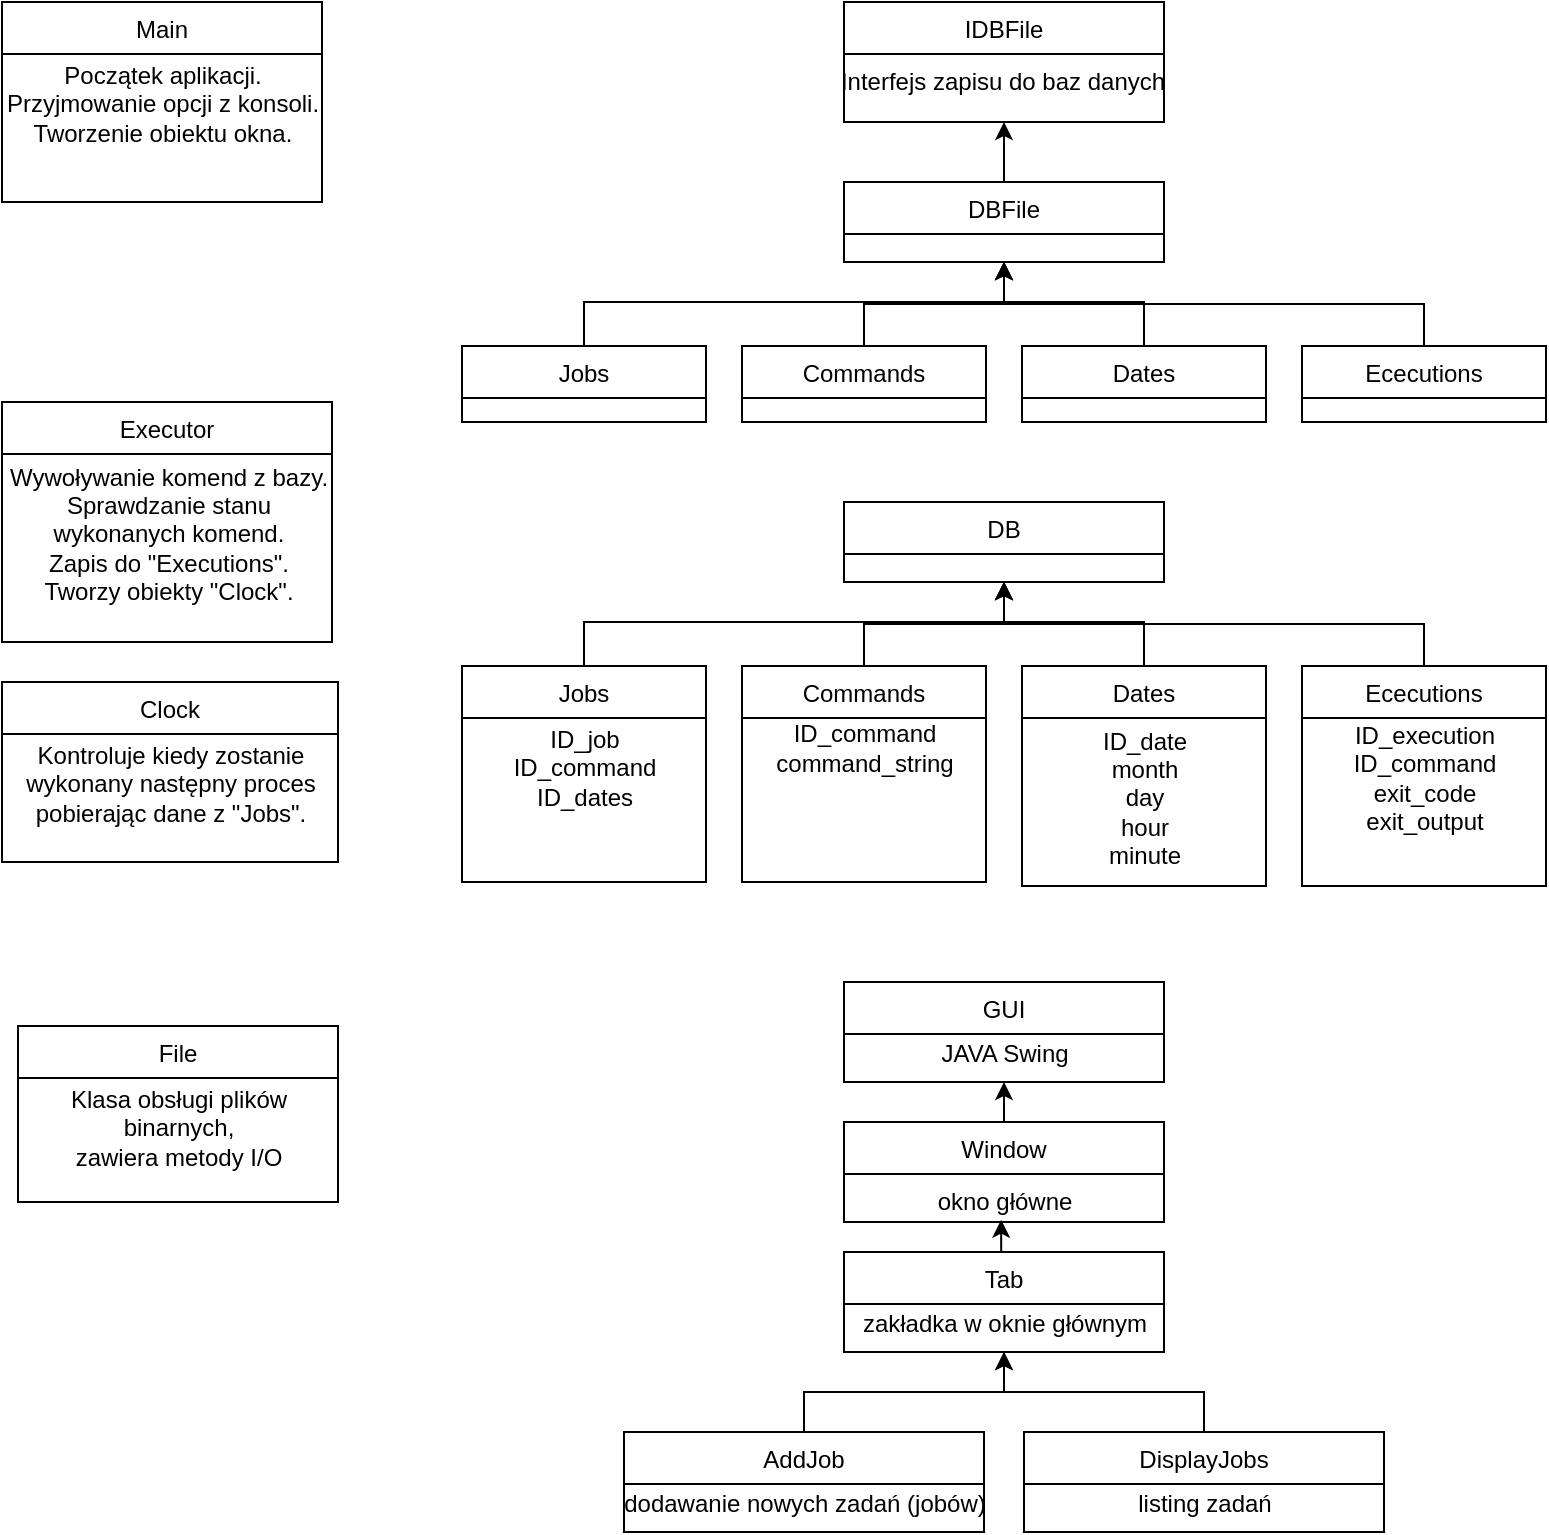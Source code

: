 <mxfile version="15.9.1" type="device"><diagram id="C5RBs43oDa-KdzZeNtuy" name="Page-1"><mxGraphModel dx="1107" dy="779" grid="1" gridSize="10" guides="1" tooltips="1" connect="1" arrows="1" fold="1" page="1" pageScale="1" pageWidth="827" pageHeight="1169" math="0" shadow="0"><root><mxCell id="WIyWlLk6GJQsqaUBKTNV-0"/><mxCell id="WIyWlLk6GJQsqaUBKTNV-1" parent="WIyWlLk6GJQsqaUBKTNV-0"/><mxCell id="zkfFHV4jXpPFQw0GAbJ--0" value="GUI" style="swimlane;fontStyle=0;align=center;verticalAlign=top;childLayout=stackLayout;horizontal=1;startSize=26;horizontalStack=0;resizeParent=1;resizeLast=0;collapsible=1;marginBottom=0;rounded=0;shadow=0;strokeWidth=1;" parent="WIyWlLk6GJQsqaUBKTNV-1" vertex="1"><mxGeometry x="451" y="570" width="160" height="50" as="geometry"><mxRectangle x="230" y="140" width="160" height="26" as="alternateBounds"/></mxGeometry></mxCell><mxCell id="8JxUVyMsm88YXTUVoARi-12" value="JAVA Swing" style="text;html=1;align=center;verticalAlign=middle;resizable=0;points=[];autosize=1;strokeColor=none;fillColor=none;" vertex="1" parent="zkfFHV4jXpPFQw0GAbJ--0"><mxGeometry y="26" width="160" height="20" as="geometry"/></mxCell><mxCell id="zkfFHV4jXpPFQw0GAbJ--6" value="Executor" style="swimlane;fontStyle=0;align=center;verticalAlign=top;childLayout=stackLayout;horizontal=1;startSize=26;horizontalStack=0;resizeParent=1;resizeLast=0;collapsible=1;marginBottom=0;rounded=0;shadow=0;strokeWidth=1;" parent="WIyWlLk6GJQsqaUBKTNV-1" vertex="1"><mxGeometry x="30" y="280" width="165" height="120" as="geometry"><mxRectangle x="130" y="380" width="160" height="26" as="alternateBounds"/></mxGeometry></mxCell><mxCell id="vduTKrD8nLhZUkozWt2Y-8" value="Wywoływanie komend z bazy.&lt;br&gt;Sprawdzanie stanu &lt;br&gt;wykonanych komend.&lt;br&gt;Zapis do &quot;Executions&quot;.&lt;br&gt;Tworzy obiekty &quot;Clock&quot;." style="text;html=1;align=center;verticalAlign=middle;resizable=0;points=[];autosize=1;strokeColor=none;fillColor=none;" parent="zkfFHV4jXpPFQw0GAbJ--6" vertex="1"><mxGeometry y="26" width="165" height="80" as="geometry"/></mxCell><mxCell id="zkfFHV4jXpPFQw0GAbJ--13" value="Main" style="swimlane;fontStyle=0;align=center;verticalAlign=top;childLayout=stackLayout;horizontal=1;startSize=26;horizontalStack=0;resizeParent=1;resizeLast=0;collapsible=1;marginBottom=0;rounded=0;shadow=0;strokeWidth=1;" parent="WIyWlLk6GJQsqaUBKTNV-1" vertex="1"><mxGeometry x="30" y="80" width="160" height="100" as="geometry"><mxRectangle x="340" y="380" width="170" height="26" as="alternateBounds"/></mxGeometry></mxCell><mxCell id="vduTKrD8nLhZUkozWt2Y-7" value="Początek aplikacji.&lt;br&gt;Przyjmowanie opcji z konsoli.&lt;br&gt;Tworzenie obiektu okna." style="text;html=1;align=center;verticalAlign=middle;resizable=0;points=[];autosize=1;strokeColor=none;fillColor=none;" parent="zkfFHV4jXpPFQw0GAbJ--13" vertex="1"><mxGeometry y="26" width="160" height="50" as="geometry"/></mxCell><mxCell id="zkfFHV4jXpPFQw0GAbJ--17" value="DB" style="swimlane;fontStyle=0;align=center;verticalAlign=top;childLayout=stackLayout;horizontal=1;startSize=26;horizontalStack=0;resizeParent=1;resizeLast=0;collapsible=1;marginBottom=0;rounded=0;shadow=0;strokeWidth=1;" parent="WIyWlLk6GJQsqaUBKTNV-1" vertex="1"><mxGeometry x="451" y="330" width="160" height="40" as="geometry"><mxRectangle x="550" y="140" width="160" height="26" as="alternateBounds"/></mxGeometry></mxCell><mxCell id="8JxUVyMsm88YXTUVoARi-27" style="edgeStyle=orthogonalEdgeStyle;rounded=0;orthogonalLoop=1;jettySize=auto;html=1;exitX=0.5;exitY=0;exitDx=0;exitDy=0;entryX=0.5;entryY=1;entryDx=0;entryDy=0;" edge="1" parent="WIyWlLk6GJQsqaUBKTNV-1" source="vduTKrD8nLhZUkozWt2Y-0" target="zkfFHV4jXpPFQw0GAbJ--17"><mxGeometry relative="1" as="geometry"><Array as="points"><mxPoint x="741" y="391"/><mxPoint x="531" y="391"/></Array></mxGeometry></mxCell><mxCell id="vduTKrD8nLhZUkozWt2Y-0" value="Ececutions" style="swimlane;fontStyle=0;align=center;verticalAlign=top;childLayout=stackLayout;horizontal=1;startSize=26;horizontalStack=0;resizeParent=1;resizeLast=0;collapsible=1;marginBottom=0;rounded=0;shadow=0;strokeWidth=1;" parent="WIyWlLk6GJQsqaUBKTNV-1" vertex="1"><mxGeometry x="680" y="412" width="122" height="110" as="geometry"><mxRectangle x="550" y="140" width="160" height="26" as="alternateBounds"/></mxGeometry></mxCell><mxCell id="8JxUVyMsm88YXTUVoARi-7" value="ID_execution&lt;br&gt;ID_command&lt;br&gt;exit_code&lt;br&gt;exit_output" style="text;html=1;align=center;verticalAlign=middle;resizable=0;points=[];autosize=1;strokeColor=none;fillColor=none;" vertex="1" parent="vduTKrD8nLhZUkozWt2Y-0"><mxGeometry y="26" width="122" height="60" as="geometry"/></mxCell><mxCell id="vduTKrD8nLhZUkozWt2Y-1" value="Jobs" style="swimlane;fontStyle=0;align=center;verticalAlign=top;childLayout=stackLayout;horizontal=1;startSize=26;horizontalStack=0;resizeParent=1;resizeLast=0;collapsible=1;marginBottom=0;rounded=0;shadow=0;strokeWidth=1;" parent="WIyWlLk6GJQsqaUBKTNV-1" vertex="1"><mxGeometry x="260" y="412" width="122" height="108" as="geometry"><mxRectangle x="550" y="140" width="160" height="26" as="alternateBounds"/></mxGeometry></mxCell><mxCell id="8JxUVyMsm88YXTUVoARi-8" value="ID_job&lt;br&gt;ID_command&lt;br&gt;ID_dates" style="text;html=1;align=center;verticalAlign=middle;resizable=0;points=[];autosize=1;strokeColor=none;fillColor=none;" vertex="1" parent="vduTKrD8nLhZUkozWt2Y-1"><mxGeometry y="26" width="122" height="50" as="geometry"/></mxCell><mxCell id="8JxUVyMsm88YXTUVoARi-26" style="edgeStyle=orthogonalEdgeStyle;rounded=0;orthogonalLoop=1;jettySize=auto;html=1;exitX=0.5;exitY=0;exitDx=0;exitDy=0;entryX=0.5;entryY=1;entryDx=0;entryDy=0;" edge="1" parent="WIyWlLk6GJQsqaUBKTNV-1" source="vduTKrD8nLhZUkozWt2Y-2" target="zkfFHV4jXpPFQw0GAbJ--17"><mxGeometry relative="1" as="geometry"><Array as="points"><mxPoint x="601" y="390"/><mxPoint x="531" y="390"/></Array></mxGeometry></mxCell><mxCell id="vduTKrD8nLhZUkozWt2Y-2" value="Dates" style="swimlane;fontStyle=0;align=center;verticalAlign=top;childLayout=stackLayout;horizontal=1;startSize=26;horizontalStack=0;resizeParent=1;resizeLast=0;collapsible=1;marginBottom=0;rounded=0;shadow=0;strokeWidth=1;" parent="WIyWlLk6GJQsqaUBKTNV-1" vertex="1"><mxGeometry x="540" y="412" width="122" height="110" as="geometry"><mxRectangle x="550" y="140" width="160" height="26" as="alternateBounds"/></mxGeometry></mxCell><mxCell id="8JxUVyMsm88YXTUVoARi-3" value="ID_date&lt;br&gt;month&lt;br&gt;day&lt;br&gt;hour&lt;br&gt;minute" style="text;html=1;align=center;verticalAlign=middle;resizable=0;points=[];autosize=1;strokeColor=none;fillColor=none;" vertex="1" parent="vduTKrD8nLhZUkozWt2Y-2"><mxGeometry y="26" width="122" height="80" as="geometry"/></mxCell><mxCell id="vduTKrD8nLhZUkozWt2Y-9" value="Clock" style="swimlane;fontStyle=0;align=center;verticalAlign=top;childLayout=stackLayout;horizontal=1;startSize=26;horizontalStack=0;resizeParent=1;resizeLast=0;collapsible=1;marginBottom=0;rounded=0;shadow=0;strokeWidth=1;" parent="WIyWlLk6GJQsqaUBKTNV-1" vertex="1"><mxGeometry x="30" y="420" width="168" height="90" as="geometry"><mxRectangle x="230" y="140" width="160" height="26" as="alternateBounds"/></mxGeometry></mxCell><mxCell id="vduTKrD8nLhZUkozWt2Y-11" value="Kontroluje kiedy zostanie&lt;br&gt;&amp;nbsp;wykonany następny proces&amp;nbsp;&lt;br&gt;pobierając dane z &quot;Jobs&quot;." style="text;html=1;align=center;verticalAlign=middle;resizable=0;points=[];autosize=1;strokeColor=none;fillColor=none;" parent="vduTKrD8nLhZUkozWt2Y-9" vertex="1"><mxGeometry y="26" width="168" height="50" as="geometry"/></mxCell><mxCell id="8JxUVyMsm88YXTUVoARi-28" style="edgeStyle=orthogonalEdgeStyle;rounded=0;orthogonalLoop=1;jettySize=auto;html=1;exitX=0.5;exitY=0;exitDx=0;exitDy=0;entryX=0.5;entryY=1;entryDx=0;entryDy=0;" edge="1" parent="WIyWlLk6GJQsqaUBKTNV-1" source="8JxUVyMsm88YXTUVoARi-9" target="zkfFHV4jXpPFQw0GAbJ--17"><mxGeometry relative="1" as="geometry"/></mxCell><mxCell id="8JxUVyMsm88YXTUVoARi-9" value="Commands" style="swimlane;fontStyle=0;align=center;verticalAlign=top;childLayout=stackLayout;horizontal=1;startSize=26;horizontalStack=0;resizeParent=1;resizeLast=0;collapsible=1;marginBottom=0;rounded=0;shadow=0;strokeWidth=1;" vertex="1" parent="WIyWlLk6GJQsqaUBKTNV-1"><mxGeometry x="400" y="412" width="122" height="108" as="geometry"><mxRectangle x="550" y="140" width="160" height="26" as="alternateBounds"/></mxGeometry></mxCell><mxCell id="8JxUVyMsm88YXTUVoARi-10" value="ID_command&lt;br&gt;command_string" style="text;html=1;align=center;verticalAlign=middle;resizable=0;points=[];autosize=1;strokeColor=none;fillColor=none;" vertex="1" parent="8JxUVyMsm88YXTUVoARi-9"><mxGeometry y="26" width="122" height="30" as="geometry"/></mxCell><mxCell id="8JxUVyMsm88YXTUVoARi-32" style="edgeStyle=orthogonalEdgeStyle;rounded=0;orthogonalLoop=1;jettySize=auto;html=1;exitX=0.5;exitY=0;exitDx=0;exitDy=0;entryX=0.482;entryY=0.943;entryDx=0;entryDy=0;entryPerimeter=0;" edge="1" parent="WIyWlLk6GJQsqaUBKTNV-1" source="8JxUVyMsm88YXTUVoARi-13" target="8JxUVyMsm88YXTUVoARi-24"><mxGeometry relative="1" as="geometry"/></mxCell><mxCell id="8JxUVyMsm88YXTUVoARi-13" value="Tab" style="swimlane;fontStyle=0;align=center;verticalAlign=top;childLayout=stackLayout;horizontal=1;startSize=26;horizontalStack=0;resizeParent=1;resizeLast=0;collapsible=1;marginBottom=0;rounded=0;shadow=0;strokeWidth=1;" vertex="1" parent="WIyWlLk6GJQsqaUBKTNV-1"><mxGeometry x="451" y="705" width="160" height="50" as="geometry"><mxRectangle x="230" y="140" width="160" height="26" as="alternateBounds"/></mxGeometry></mxCell><mxCell id="8JxUVyMsm88YXTUVoARi-14" value="zakładka w oknie głównym" style="text;html=1;align=center;verticalAlign=middle;resizable=0;points=[];autosize=1;strokeColor=none;fillColor=none;" vertex="1" parent="8JxUVyMsm88YXTUVoARi-13"><mxGeometry y="26" width="160" height="20" as="geometry"/></mxCell><mxCell id="8JxUVyMsm88YXTUVoARi-29" style="edgeStyle=orthogonalEdgeStyle;rounded=0;orthogonalLoop=1;jettySize=auto;html=1;exitX=0.5;exitY=0;exitDx=0;exitDy=0;entryX=0.5;entryY=1;entryDx=0;entryDy=0;" edge="1" parent="WIyWlLk6GJQsqaUBKTNV-1" source="8JxUVyMsm88YXTUVoARi-15" target="8JxUVyMsm88YXTUVoARi-13"><mxGeometry relative="1" as="geometry"><mxPoint x="529" y="760" as="targetPoint"/></mxGeometry></mxCell><mxCell id="8JxUVyMsm88YXTUVoARi-15" value="AddJob" style="swimlane;fontStyle=0;align=center;verticalAlign=top;childLayout=stackLayout;horizontal=1;startSize=26;horizontalStack=0;resizeParent=1;resizeLast=0;collapsible=1;marginBottom=0;rounded=0;shadow=0;strokeWidth=1;" vertex="1" parent="WIyWlLk6GJQsqaUBKTNV-1"><mxGeometry x="341" y="795" width="180" height="50" as="geometry"><mxRectangle x="230" y="140" width="160" height="26" as="alternateBounds"/></mxGeometry></mxCell><mxCell id="8JxUVyMsm88YXTUVoARi-16" value="dodawanie nowych zadań (jobów)" style="text;html=1;align=center;verticalAlign=middle;resizable=0;points=[];autosize=1;strokeColor=none;fillColor=none;" vertex="1" parent="8JxUVyMsm88YXTUVoARi-15"><mxGeometry y="26" width="180" height="20" as="geometry"/></mxCell><mxCell id="8JxUVyMsm88YXTUVoARi-31" style="edgeStyle=orthogonalEdgeStyle;rounded=0;orthogonalLoop=1;jettySize=auto;html=1;exitX=0.5;exitY=0;exitDx=0;exitDy=0;entryX=0.5;entryY=1;entryDx=0;entryDy=0;" edge="1" parent="WIyWlLk6GJQsqaUBKTNV-1" source="8JxUVyMsm88YXTUVoARi-17" target="8JxUVyMsm88YXTUVoARi-13"><mxGeometry relative="1" as="geometry"/></mxCell><mxCell id="8JxUVyMsm88YXTUVoARi-17" value="DisplayJobs" style="swimlane;fontStyle=0;align=center;verticalAlign=top;childLayout=stackLayout;horizontal=1;startSize=26;horizontalStack=0;resizeParent=1;resizeLast=0;collapsible=1;marginBottom=0;rounded=0;shadow=0;strokeWidth=1;" vertex="1" parent="WIyWlLk6GJQsqaUBKTNV-1"><mxGeometry x="541" y="795" width="180" height="50" as="geometry"><mxRectangle x="230" y="140" width="160" height="26" as="alternateBounds"/></mxGeometry></mxCell><mxCell id="8JxUVyMsm88YXTUVoARi-18" value="listing zadań" style="text;html=1;align=center;verticalAlign=middle;resizable=0;points=[];autosize=1;strokeColor=none;fillColor=none;" vertex="1" parent="8JxUVyMsm88YXTUVoARi-17"><mxGeometry y="26" width="180" height="20" as="geometry"/></mxCell><mxCell id="8JxUVyMsm88YXTUVoARi-33" style="edgeStyle=orthogonalEdgeStyle;rounded=0;orthogonalLoop=1;jettySize=auto;html=1;exitX=0.5;exitY=0;exitDx=0;exitDy=0;entryX=0.5;entryY=1;entryDx=0;entryDy=0;" edge="1" parent="WIyWlLk6GJQsqaUBKTNV-1" source="8JxUVyMsm88YXTUVoARi-21" target="zkfFHV4jXpPFQw0GAbJ--0"><mxGeometry relative="1" as="geometry"/></mxCell><mxCell id="8JxUVyMsm88YXTUVoARi-21" value="Window" style="swimlane;fontStyle=0;align=center;verticalAlign=top;childLayout=stackLayout;horizontal=1;startSize=26;horizontalStack=0;resizeParent=1;resizeLast=0;collapsible=1;marginBottom=0;rounded=0;shadow=0;strokeWidth=1;" vertex="1" parent="WIyWlLk6GJQsqaUBKTNV-1"><mxGeometry x="451" y="640" width="160" height="50" as="geometry"><mxRectangle x="230" y="140" width="160" height="26" as="alternateBounds"/></mxGeometry></mxCell><mxCell id="8JxUVyMsm88YXTUVoARi-24" value="okno główne" style="text;html=1;align=center;verticalAlign=middle;resizable=0;points=[];autosize=1;strokeColor=none;fillColor=none;" vertex="1" parent="WIyWlLk6GJQsqaUBKTNV-1"><mxGeometry x="491" y="670" width="80" height="20" as="geometry"/></mxCell><mxCell id="8JxUVyMsm88YXTUVoARi-25" style="edgeStyle=orthogonalEdgeStyle;rounded=0;orthogonalLoop=1;jettySize=auto;html=1;entryX=0.5;entryY=1;entryDx=0;entryDy=0;exitX=0.5;exitY=0;exitDx=0;exitDy=0;" edge="1" parent="WIyWlLk6GJQsqaUBKTNV-1" source="vduTKrD8nLhZUkozWt2Y-1" target="zkfFHV4jXpPFQw0GAbJ--17"><mxGeometry relative="1" as="geometry"><mxPoint x="321" y="410" as="sourcePoint"/><Array as="points"><mxPoint x="321" y="390"/><mxPoint x="531" y="390"/></Array></mxGeometry></mxCell><mxCell id="8JxUVyMsm88YXTUVoARi-34" value="IDBFile" style="swimlane;fontStyle=0;align=center;verticalAlign=top;childLayout=stackLayout;horizontal=1;startSize=26;horizontalStack=0;resizeParent=1;resizeLast=0;collapsible=1;marginBottom=0;rounded=0;shadow=0;strokeWidth=1;" vertex="1" parent="WIyWlLk6GJQsqaUBKTNV-1"><mxGeometry x="451" y="80" width="160" height="60" as="geometry"><mxRectangle x="550" y="140" width="160" height="26" as="alternateBounds"/></mxGeometry></mxCell><mxCell id="8JxUVyMsm88YXTUVoARi-57" style="edgeStyle=orthogonalEdgeStyle;rounded=0;orthogonalLoop=1;jettySize=auto;html=1;exitX=0.5;exitY=0;exitDx=0;exitDy=0;entryX=0.5;entryY=1;entryDx=0;entryDy=0;" edge="1" parent="WIyWlLk6GJQsqaUBKTNV-1" source="8JxUVyMsm88YXTUVoARi-44" target="8JxUVyMsm88YXTUVoARi-34"><mxGeometry relative="1" as="geometry"/></mxCell><mxCell id="8JxUVyMsm88YXTUVoARi-44" value="DBFile" style="swimlane;fontStyle=0;align=center;verticalAlign=top;childLayout=stackLayout;horizontal=1;startSize=26;horizontalStack=0;resizeParent=1;resizeLast=0;collapsible=1;marginBottom=0;rounded=0;shadow=0;strokeWidth=1;" vertex="1" parent="WIyWlLk6GJQsqaUBKTNV-1"><mxGeometry x="451" y="170" width="160" height="40" as="geometry"><mxRectangle x="550" y="140" width="160" height="26" as="alternateBounds"/></mxGeometry></mxCell><mxCell id="8JxUVyMsm88YXTUVoARi-45" style="edgeStyle=orthogonalEdgeStyle;rounded=0;orthogonalLoop=1;jettySize=auto;html=1;exitX=0.5;exitY=0;exitDx=0;exitDy=0;entryX=0.5;entryY=1;entryDx=0;entryDy=0;" edge="1" parent="WIyWlLk6GJQsqaUBKTNV-1" source="8JxUVyMsm88YXTUVoARi-46" target="8JxUVyMsm88YXTUVoARi-44"><mxGeometry relative="1" as="geometry"><Array as="points"><mxPoint x="741" y="231"/><mxPoint x="531" y="231"/></Array></mxGeometry></mxCell><mxCell id="8JxUVyMsm88YXTUVoARi-46" value="Ececutions" style="swimlane;fontStyle=0;align=center;verticalAlign=top;childLayout=stackLayout;horizontal=1;startSize=26;horizontalStack=0;resizeParent=1;resizeLast=0;collapsible=1;marginBottom=0;rounded=0;shadow=0;strokeWidth=1;" vertex="1" parent="WIyWlLk6GJQsqaUBKTNV-1"><mxGeometry x="680" y="252" width="122" height="38" as="geometry"><mxRectangle x="550" y="140" width="160" height="26" as="alternateBounds"/></mxGeometry></mxCell><mxCell id="8JxUVyMsm88YXTUVoARi-48" value="Jobs" style="swimlane;fontStyle=0;align=center;verticalAlign=top;childLayout=stackLayout;horizontal=1;startSize=26;horizontalStack=0;resizeParent=1;resizeLast=0;collapsible=1;marginBottom=0;rounded=0;shadow=0;strokeWidth=1;" vertex="1" parent="WIyWlLk6GJQsqaUBKTNV-1"><mxGeometry x="260" y="252" width="122" height="38" as="geometry"><mxRectangle x="550" y="140" width="160" height="26" as="alternateBounds"/></mxGeometry></mxCell><mxCell id="8JxUVyMsm88YXTUVoARi-50" style="edgeStyle=orthogonalEdgeStyle;rounded=0;orthogonalLoop=1;jettySize=auto;html=1;exitX=0.5;exitY=0;exitDx=0;exitDy=0;entryX=0.5;entryY=1;entryDx=0;entryDy=0;" edge="1" parent="WIyWlLk6GJQsqaUBKTNV-1" source="8JxUVyMsm88YXTUVoARi-51" target="8JxUVyMsm88YXTUVoARi-44"><mxGeometry relative="1" as="geometry"><Array as="points"><mxPoint x="601" y="230"/><mxPoint x="531" y="230"/></Array></mxGeometry></mxCell><mxCell id="8JxUVyMsm88YXTUVoARi-51" value="Dates" style="swimlane;fontStyle=0;align=center;verticalAlign=top;childLayout=stackLayout;horizontal=1;startSize=26;horizontalStack=0;resizeParent=1;resizeLast=0;collapsible=1;marginBottom=0;rounded=0;shadow=0;strokeWidth=1;" vertex="1" parent="WIyWlLk6GJQsqaUBKTNV-1"><mxGeometry x="540" y="252" width="122" height="38" as="geometry"><mxRectangle x="550" y="140" width="160" height="26" as="alternateBounds"/></mxGeometry></mxCell><mxCell id="8JxUVyMsm88YXTUVoARi-53" style="edgeStyle=orthogonalEdgeStyle;rounded=0;orthogonalLoop=1;jettySize=auto;html=1;exitX=0.5;exitY=0;exitDx=0;exitDy=0;entryX=0.5;entryY=1;entryDx=0;entryDy=0;" edge="1" parent="WIyWlLk6GJQsqaUBKTNV-1" source="8JxUVyMsm88YXTUVoARi-54" target="8JxUVyMsm88YXTUVoARi-44"><mxGeometry relative="1" as="geometry"/></mxCell><mxCell id="8JxUVyMsm88YXTUVoARi-54" value="Commands" style="swimlane;fontStyle=0;align=center;verticalAlign=top;childLayout=stackLayout;horizontal=1;startSize=26;horizontalStack=0;resizeParent=1;resizeLast=0;collapsible=1;marginBottom=0;rounded=0;shadow=0;strokeWidth=1;" vertex="1" parent="WIyWlLk6GJQsqaUBKTNV-1"><mxGeometry x="400" y="252" width="122" height="38" as="geometry"><mxRectangle x="550" y="140" width="160" height="26" as="alternateBounds"/></mxGeometry></mxCell><mxCell id="8JxUVyMsm88YXTUVoARi-56" style="edgeStyle=orthogonalEdgeStyle;rounded=0;orthogonalLoop=1;jettySize=auto;html=1;entryX=0.5;entryY=1;entryDx=0;entryDy=0;exitX=0.5;exitY=0;exitDx=0;exitDy=0;" edge="1" parent="WIyWlLk6GJQsqaUBKTNV-1" source="8JxUVyMsm88YXTUVoARi-48" target="8JxUVyMsm88YXTUVoARi-44"><mxGeometry relative="1" as="geometry"><mxPoint x="321" y="250" as="sourcePoint"/><Array as="points"><mxPoint x="321" y="230"/><mxPoint x="531" y="230"/></Array></mxGeometry></mxCell><mxCell id="8JxUVyMsm88YXTUVoARi-58" value="File" style="swimlane;fontStyle=0;align=center;verticalAlign=top;childLayout=stackLayout;horizontal=1;startSize=26;horizontalStack=0;resizeParent=1;resizeLast=0;collapsible=1;marginBottom=0;rounded=0;shadow=0;strokeWidth=1;" vertex="1" parent="WIyWlLk6GJQsqaUBKTNV-1"><mxGeometry x="38" y="592" width="160" height="88" as="geometry"><mxRectangle x="550" y="140" width="160" height="26" as="alternateBounds"/></mxGeometry></mxCell><mxCell id="8JxUVyMsm88YXTUVoARi-60" value="Klasa obsługi plików &lt;br&gt;binarnych, &lt;br&gt;zawiera metody I/O" style="text;html=1;align=center;verticalAlign=middle;resizable=0;points=[];autosize=1;strokeColor=none;fillColor=none;" vertex="1" parent="8JxUVyMsm88YXTUVoARi-58"><mxGeometry y="26" width="160" height="50" as="geometry"/></mxCell><mxCell id="8JxUVyMsm88YXTUVoARi-59" value="Interfejs zapisu do baz danych" style="text;html=1;align=center;verticalAlign=middle;resizable=0;points=[];autosize=1;strokeColor=none;fillColor=none;" vertex="1" parent="WIyWlLk6GJQsqaUBKTNV-1"><mxGeometry x="440" y="110" width="180" height="20" as="geometry"/></mxCell></root></mxGraphModel></diagram></mxfile>